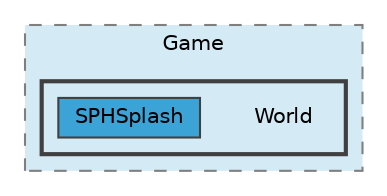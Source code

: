 digraph "src/Game/World"
{
 // LATEX_PDF_SIZE
  bgcolor="transparent";
  edge [fontname=Helvetica,fontsize=10,labelfontname=Helvetica,labelfontsize=10];
  node [fontname=Helvetica,fontsize=10,shape=box,height=0.2,width=0.4];
  compound=true
  subgraph clusterdir_b43036362fece0f978c3c8156df55d19 {
    graph [ bgcolor="#d4ebf6", pencolor="grey50", label="Game", fontname=Helvetica,fontsize=10 style="filled,dashed", URL="dir_b43036362fece0f978c3c8156df55d19.html",tooltip=""]
  subgraph clusterdir_1caa183872bda9e28fcc9b569f9b8054 {
    graph [ bgcolor="#d4ebf6", pencolor="grey25", label="", fontname=Helvetica,fontsize=10 style="filled,bold", URL="dir_1caa183872bda9e28fcc9b569f9b8054.html",tooltip=""]
    dir_1caa183872bda9e28fcc9b569f9b8054 [shape=plaintext, label="World"];
  dir_fced3018f7f9a2fcf599a99de28854d6 [label="SPHSplash", fillcolor="#3ca3d7", color="grey25", style="filled", URL="dir_fced3018f7f9a2fcf599a99de28854d6.html",tooltip=""];
  }
  }
}
